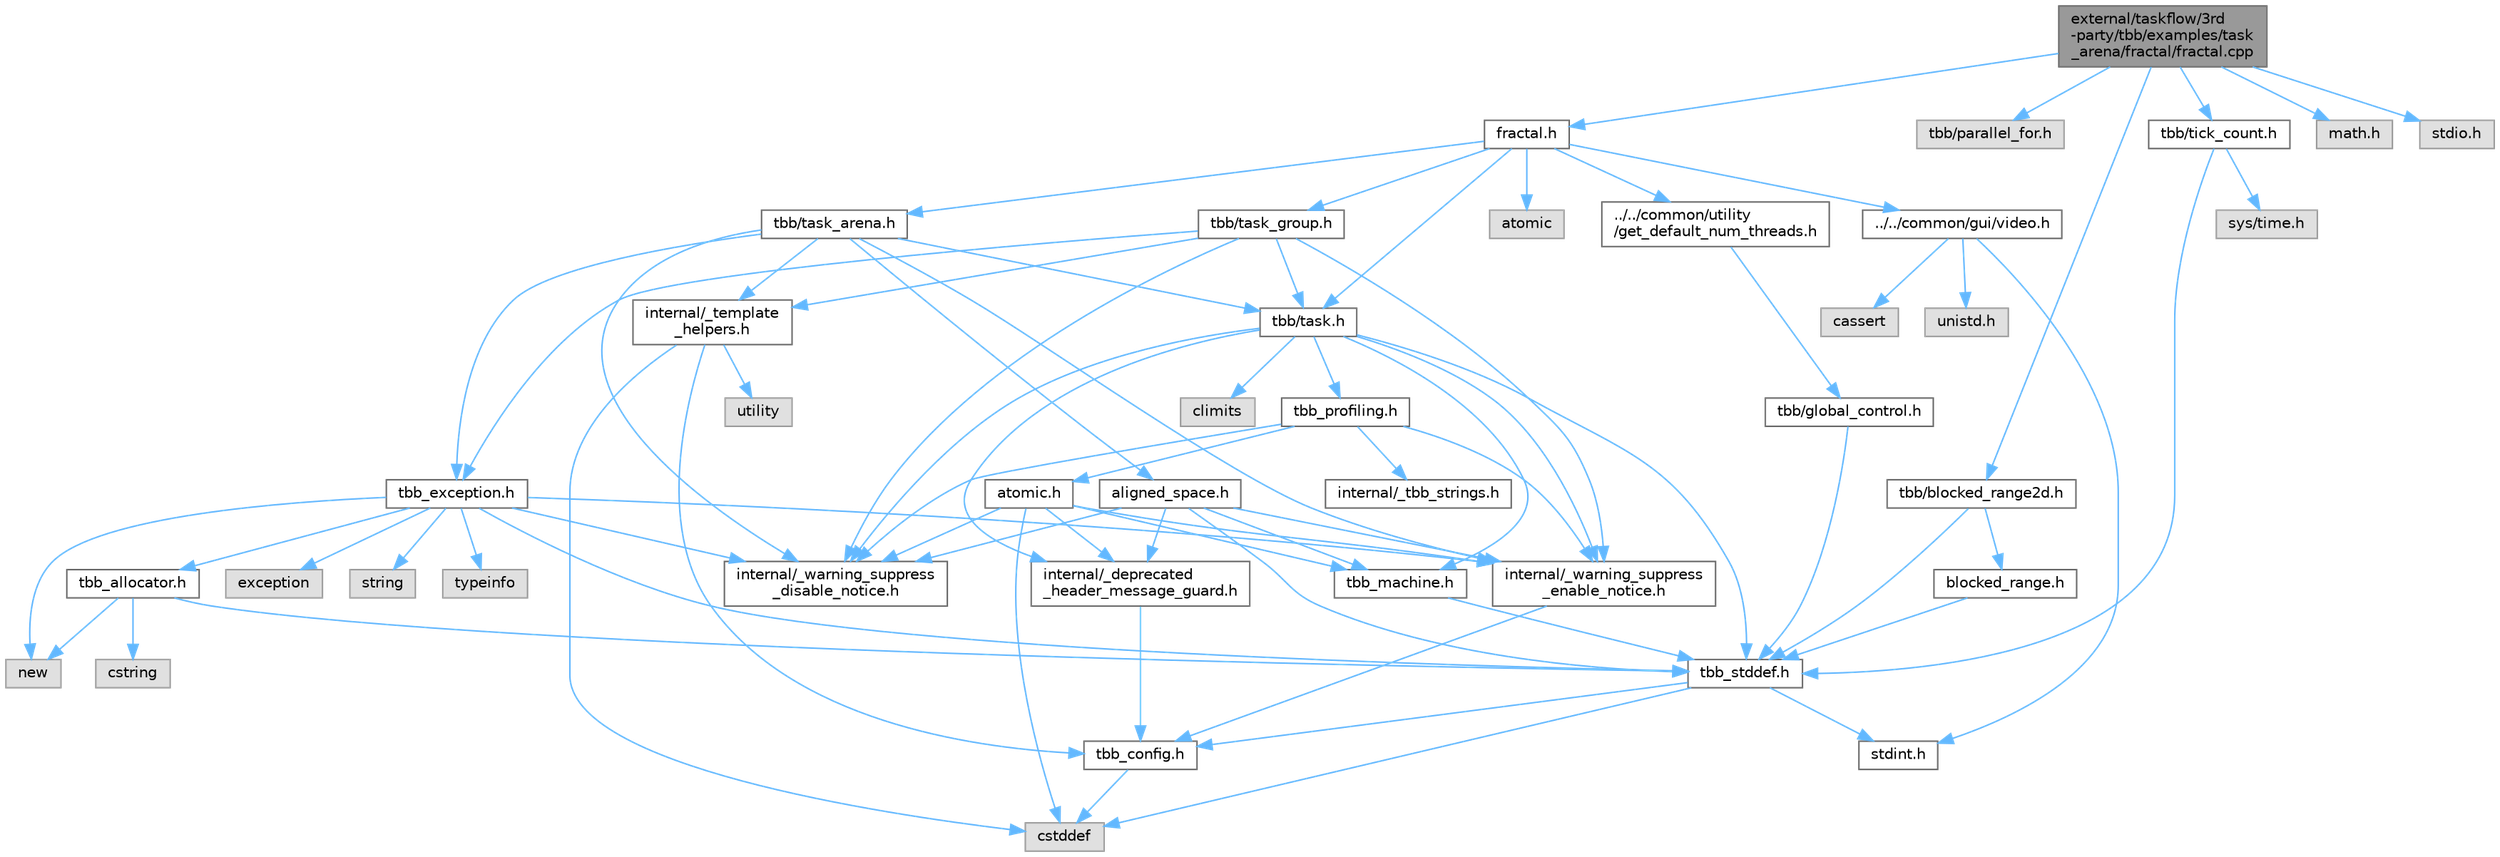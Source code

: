 digraph "external/taskflow/3rd-party/tbb/examples/task_arena/fractal/fractal.cpp"
{
 // LATEX_PDF_SIZE
  bgcolor="transparent";
  edge [fontname=Helvetica,fontsize=10,labelfontname=Helvetica,labelfontsize=10];
  node [fontname=Helvetica,fontsize=10,shape=box,height=0.2,width=0.4];
  Node1 [id="Node000001",label="external/taskflow/3rd\l-party/tbb/examples/task\l_arena/fractal/fractal.cpp",height=0.2,width=0.4,color="gray40", fillcolor="grey60", style="filled", fontcolor="black",tooltip=" "];
  Node1 -> Node2 [id="edge76_Node000001_Node000002",color="steelblue1",style="solid",tooltip=" "];
  Node2 [id="Node000002",label="fractal.h",height=0.2,width=0.4,color="grey40", fillcolor="white", style="filled",URL="$fractal_8h.html",tooltip=" "];
  Node2 -> Node3 [id="edge77_Node000002_Node000003",color="steelblue1",style="solid",tooltip=" "];
  Node3 [id="Node000003",label="atomic",height=0.2,width=0.4,color="grey60", fillcolor="#E0E0E0", style="filled",tooltip=" "];
  Node2 -> Node4 [id="edge78_Node000002_Node000004",color="steelblue1",style="solid",tooltip=" "];
  Node4 [id="Node000004",label="../../common/gui/video.h",height=0.2,width=0.4,color="grey40", fillcolor="white", style="filled",URL="$3rd-party_2tbb_2examples_2common_2gui_2video_8h.html",tooltip=" "];
  Node4 -> Node5 [id="edge79_Node000004_Node000005",color="steelblue1",style="solid",tooltip=" "];
  Node5 [id="Node000005",label="cassert",height=0.2,width=0.4,color="grey60", fillcolor="#E0E0E0", style="filled",tooltip=" "];
  Node4 -> Node6 [id="edge80_Node000004_Node000006",color="steelblue1",style="solid",tooltip=" "];
  Node6 [id="Node000006",label="stdint.h",height=0.2,width=0.4,color="grey40", fillcolor="white", style="filled",URL="$stdint_8h.html",tooltip=" "];
  Node4 -> Node7 [id="edge81_Node000004_Node000007",color="steelblue1",style="solid",tooltip=" "];
  Node7 [id="Node000007",label="unistd.h",height=0.2,width=0.4,color="grey60", fillcolor="#E0E0E0", style="filled",tooltip=" "];
  Node2 -> Node8 [id="edge82_Node000002_Node000008",color="steelblue1",style="solid",tooltip=" "];
  Node8 [id="Node000008",label="../../common/utility\l/get_default_num_threads.h",height=0.2,width=0.4,color="grey40", fillcolor="white", style="filled",URL="$get__default__num__threads_8h.html",tooltip=" "];
  Node8 -> Node9 [id="edge83_Node000008_Node000009",color="steelblue1",style="solid",tooltip=" "];
  Node9 [id="Node000009",label="tbb/global_control.h",height=0.2,width=0.4,color="grey40", fillcolor="white", style="filled",URL="$global__control_8h.html",tooltip=" "];
  Node9 -> Node10 [id="edge84_Node000009_Node000010",color="steelblue1",style="solid",tooltip=" "];
  Node10 [id="Node000010",label="tbb_stddef.h",height=0.2,width=0.4,color="grey40", fillcolor="white", style="filled",URL="$tbb__stddef_8h.html",tooltip=" "];
  Node10 -> Node11 [id="edge85_Node000010_Node000011",color="steelblue1",style="solid",tooltip=" "];
  Node11 [id="Node000011",label="tbb_config.h",height=0.2,width=0.4,color="grey40", fillcolor="white", style="filled",URL="$tbb__config_8h.html",tooltip=" "];
  Node11 -> Node12 [id="edge86_Node000011_Node000012",color="steelblue1",style="solid",tooltip=" "];
  Node12 [id="Node000012",label="cstddef",height=0.2,width=0.4,color="grey60", fillcolor="#E0E0E0", style="filled",tooltip=" "];
  Node10 -> Node12 [id="edge87_Node000010_Node000012",color="steelblue1",style="solid",tooltip=" "];
  Node10 -> Node6 [id="edge88_Node000010_Node000006",color="steelblue1",style="solid",tooltip=" "];
  Node2 -> Node13 [id="edge89_Node000002_Node000013",color="steelblue1",style="solid",tooltip=" "];
  Node13 [id="Node000013",label="tbb/task.h",height=0.2,width=0.4,color="grey40", fillcolor="white", style="filled",URL="$task_8h.html",tooltip=" "];
  Node13 -> Node14 [id="edge90_Node000013_Node000014",color="steelblue1",style="solid",tooltip=" "];
  Node14 [id="Node000014",label="internal/_deprecated\l_header_message_guard.h",height=0.2,width=0.4,color="grey40", fillcolor="white", style="filled",URL="$__deprecated__header__message__guard_8h.html",tooltip=" "];
  Node14 -> Node11 [id="edge91_Node000014_Node000011",color="steelblue1",style="solid",tooltip=" "];
  Node13 -> Node15 [id="edge92_Node000013_Node000015",color="steelblue1",style="solid",tooltip=" "];
  Node15 [id="Node000015",label="internal/_warning_suppress\l_enable_notice.h",height=0.2,width=0.4,color="grey40", fillcolor="white", style="filled",URL="$__warning__suppress__enable__notice_8h.html",tooltip=" "];
  Node15 -> Node11 [id="edge93_Node000015_Node000011",color="steelblue1",style="solid",tooltip=" "];
  Node13 -> Node10 [id="edge94_Node000013_Node000010",color="steelblue1",style="solid",tooltip=" "];
  Node13 -> Node16 [id="edge95_Node000013_Node000016",color="steelblue1",style="solid",tooltip=" "];
  Node16 [id="Node000016",label="tbb_machine.h",height=0.2,width=0.4,color="grey40", fillcolor="white", style="filled",URL="$tbb__machine_8h.html",tooltip=" "];
  Node16 -> Node10 [id="edge96_Node000016_Node000010",color="steelblue1",style="solid",tooltip=" "];
  Node13 -> Node17 [id="edge97_Node000013_Node000017",color="steelblue1",style="solid",tooltip=" "];
  Node17 [id="Node000017",label="tbb_profiling.h",height=0.2,width=0.4,color="grey40", fillcolor="white", style="filled",URL="$tbb__profiling_8h.html",tooltip=" "];
  Node17 -> Node15 [id="edge98_Node000017_Node000015",color="steelblue1",style="solid",tooltip=" "];
  Node17 -> Node18 [id="edge99_Node000017_Node000018",color="steelblue1",style="solid",tooltip=" "];
  Node18 [id="Node000018",label="internal/_tbb_strings.h",height=0.2,width=0.4,color="grey40", fillcolor="white", style="filled",URL="$__tbb__strings_8h.html",tooltip=" "];
  Node17 -> Node19 [id="edge100_Node000017_Node000019",color="steelblue1",style="solid",tooltip=" "];
  Node19 [id="Node000019",label="atomic.h",height=0.2,width=0.4,color="grey40", fillcolor="white", style="filled",URL="$external_2taskflow_23rd-party_2tbb_2include_2tbb_2atomic_8h.html",tooltip=" "];
  Node19 -> Node14 [id="edge101_Node000019_Node000014",color="steelblue1",style="solid",tooltip=" "];
  Node19 -> Node15 [id="edge102_Node000019_Node000015",color="steelblue1",style="solid",tooltip=" "];
  Node19 -> Node12 [id="edge103_Node000019_Node000012",color="steelblue1",style="solid",tooltip=" "];
  Node19 -> Node16 [id="edge104_Node000019_Node000016",color="steelblue1",style="solid",tooltip=" "];
  Node19 -> Node20 [id="edge105_Node000019_Node000020",color="steelblue1",style="solid",tooltip=" "];
  Node20 [id="Node000020",label="internal/_warning_suppress\l_disable_notice.h",height=0.2,width=0.4,color="grey40", fillcolor="white", style="filled",URL="$__warning__suppress__disable__notice_8h.html",tooltip=" "];
  Node17 -> Node20 [id="edge106_Node000017_Node000020",color="steelblue1",style="solid",tooltip=" "];
  Node13 -> Node21 [id="edge107_Node000013_Node000021",color="steelblue1",style="solid",tooltip=" "];
  Node21 [id="Node000021",label="climits",height=0.2,width=0.4,color="grey60", fillcolor="#E0E0E0", style="filled",tooltip=" "];
  Node13 -> Node20 [id="edge108_Node000013_Node000020",color="steelblue1",style="solid",tooltip=" "];
  Node2 -> Node22 [id="edge109_Node000002_Node000022",color="steelblue1",style="solid",tooltip=" "];
  Node22 [id="Node000022",label="tbb/task_arena.h",height=0.2,width=0.4,color="grey40", fillcolor="white", style="filled",URL="$task__arena_8h.html",tooltip=" "];
  Node22 -> Node15 [id="edge110_Node000022_Node000015",color="steelblue1",style="solid",tooltip=" "];
  Node22 -> Node13 [id="edge111_Node000022_Node000013",color="steelblue1",style="solid",tooltip=" "];
  Node22 -> Node23 [id="edge112_Node000022_Node000023",color="steelblue1",style="solid",tooltip=" "];
  Node23 [id="Node000023",label="tbb_exception.h",height=0.2,width=0.4,color="grey40", fillcolor="white", style="filled",URL="$tbb__exception_8h.html",tooltip=" "];
  Node23 -> Node15 [id="edge113_Node000023_Node000015",color="steelblue1",style="solid",tooltip=" "];
  Node23 -> Node10 [id="edge114_Node000023_Node000010",color="steelblue1",style="solid",tooltip=" "];
  Node23 -> Node24 [id="edge115_Node000023_Node000024",color="steelblue1",style="solid",tooltip=" "];
  Node24 [id="Node000024",label="exception",height=0.2,width=0.4,color="grey60", fillcolor="#E0E0E0", style="filled",tooltip=" "];
  Node23 -> Node25 [id="edge116_Node000023_Node000025",color="steelblue1",style="solid",tooltip=" "];
  Node25 [id="Node000025",label="new",height=0.2,width=0.4,color="grey60", fillcolor="#E0E0E0", style="filled",tooltip=" "];
  Node23 -> Node26 [id="edge117_Node000023_Node000026",color="steelblue1",style="solid",tooltip=" "];
  Node26 [id="Node000026",label="string",height=0.2,width=0.4,color="grey60", fillcolor="#E0E0E0", style="filled",tooltip=" "];
  Node23 -> Node27 [id="edge118_Node000023_Node000027",color="steelblue1",style="solid",tooltip=" "];
  Node27 [id="Node000027",label="tbb_allocator.h",height=0.2,width=0.4,color="grey40", fillcolor="white", style="filled",URL="$tbb__allocator_8h.html",tooltip=" "];
  Node27 -> Node10 [id="edge119_Node000027_Node000010",color="steelblue1",style="solid",tooltip=" "];
  Node27 -> Node25 [id="edge120_Node000027_Node000025",color="steelblue1",style="solid",tooltip=" "];
  Node27 -> Node28 [id="edge121_Node000027_Node000028",color="steelblue1",style="solid",tooltip=" "];
  Node28 [id="Node000028",label="cstring",height=0.2,width=0.4,color="grey60", fillcolor="#E0E0E0", style="filled",tooltip=" "];
  Node23 -> Node29 [id="edge122_Node000023_Node000029",color="steelblue1",style="solid",tooltip=" "];
  Node29 [id="Node000029",label="typeinfo",height=0.2,width=0.4,color="grey60", fillcolor="#E0E0E0", style="filled",tooltip=" "];
  Node23 -> Node20 [id="edge123_Node000023_Node000020",color="steelblue1",style="solid",tooltip=" "];
  Node22 -> Node30 [id="edge124_Node000022_Node000030",color="steelblue1",style="solid",tooltip=" "];
  Node30 [id="Node000030",label="internal/_template\l_helpers.h",height=0.2,width=0.4,color="grey40", fillcolor="white", style="filled",URL="$__template__helpers_8h.html",tooltip=" "];
  Node30 -> Node31 [id="edge125_Node000030_Node000031",color="steelblue1",style="solid",tooltip=" "];
  Node31 [id="Node000031",label="utility",height=0.2,width=0.4,color="grey60", fillcolor="#E0E0E0", style="filled",tooltip=" "];
  Node30 -> Node12 [id="edge126_Node000030_Node000012",color="steelblue1",style="solid",tooltip=" "];
  Node30 -> Node11 [id="edge127_Node000030_Node000011",color="steelblue1",style="solid",tooltip=" "];
  Node22 -> Node32 [id="edge128_Node000022_Node000032",color="steelblue1",style="solid",tooltip=" "];
  Node32 [id="Node000032",label="aligned_space.h",height=0.2,width=0.4,color="grey40", fillcolor="white", style="filled",URL="$aligned__space_8h.html",tooltip=" "];
  Node32 -> Node14 [id="edge129_Node000032_Node000014",color="steelblue1",style="solid",tooltip=" "];
  Node32 -> Node15 [id="edge130_Node000032_Node000015",color="steelblue1",style="solid",tooltip=" "];
  Node32 -> Node10 [id="edge131_Node000032_Node000010",color="steelblue1",style="solid",tooltip=" "];
  Node32 -> Node16 [id="edge132_Node000032_Node000016",color="steelblue1",style="solid",tooltip=" "];
  Node32 -> Node20 [id="edge133_Node000032_Node000020",color="steelblue1",style="solid",tooltip=" "];
  Node22 -> Node20 [id="edge134_Node000022_Node000020",color="steelblue1",style="solid",tooltip=" "];
  Node2 -> Node33 [id="edge135_Node000002_Node000033",color="steelblue1",style="solid",tooltip=" "];
  Node33 [id="Node000033",label="tbb/task_group.h",height=0.2,width=0.4,color="grey40", fillcolor="white", style="filled",URL="$task__group_8h.html",tooltip=" "];
  Node33 -> Node15 [id="edge136_Node000033_Node000015",color="steelblue1",style="solid",tooltip=" "];
  Node33 -> Node13 [id="edge137_Node000033_Node000013",color="steelblue1",style="solid",tooltip=" "];
  Node33 -> Node23 [id="edge138_Node000033_Node000023",color="steelblue1",style="solid",tooltip=" "];
  Node33 -> Node30 [id="edge139_Node000033_Node000030",color="steelblue1",style="solid",tooltip=" "];
  Node33 -> Node20 [id="edge140_Node000033_Node000020",color="steelblue1",style="solid",tooltip=" "];
  Node1 -> Node34 [id="edge141_Node000001_Node000034",color="steelblue1",style="solid",tooltip=" "];
  Node34 [id="Node000034",label="tbb/parallel_for.h",height=0.2,width=0.4,color="grey60", fillcolor="#E0E0E0", style="filled",tooltip=" "];
  Node1 -> Node35 [id="edge142_Node000001_Node000035",color="steelblue1",style="solid",tooltip=" "];
  Node35 [id="Node000035",label="tbb/blocked_range2d.h",height=0.2,width=0.4,color="grey40", fillcolor="white", style="filled",URL="$blocked__range2d_8h.html",tooltip=" "];
  Node35 -> Node10 [id="edge143_Node000035_Node000010",color="steelblue1",style="solid",tooltip=" "];
  Node35 -> Node36 [id="edge144_Node000035_Node000036",color="steelblue1",style="solid",tooltip=" "];
  Node36 [id="Node000036",label="blocked_range.h",height=0.2,width=0.4,color="grey40", fillcolor="white", style="filled",URL="$blocked__range_8h.html",tooltip=" "];
  Node36 -> Node10 [id="edge145_Node000036_Node000010",color="steelblue1",style="solid",tooltip=" "];
  Node1 -> Node37 [id="edge146_Node000001_Node000037",color="steelblue1",style="solid",tooltip=" "];
  Node37 [id="Node000037",label="tbb/tick_count.h",height=0.2,width=0.4,color="grey40", fillcolor="white", style="filled",URL="$tick__count_8h.html",tooltip=" "];
  Node37 -> Node10 [id="edge147_Node000037_Node000010",color="steelblue1",style="solid",tooltip=" "];
  Node37 -> Node38 [id="edge148_Node000037_Node000038",color="steelblue1",style="solid",tooltip=" "];
  Node38 [id="Node000038",label="sys/time.h",height=0.2,width=0.4,color="grey60", fillcolor="#E0E0E0", style="filled",tooltip=" "];
  Node1 -> Node39 [id="edge149_Node000001_Node000039",color="steelblue1",style="solid",tooltip=" "];
  Node39 [id="Node000039",label="math.h",height=0.2,width=0.4,color="grey60", fillcolor="#E0E0E0", style="filled",tooltip=" "];
  Node1 -> Node40 [id="edge150_Node000001_Node000040",color="steelblue1",style="solid",tooltip=" "];
  Node40 [id="Node000040",label="stdio.h",height=0.2,width=0.4,color="grey60", fillcolor="#E0E0E0", style="filled",tooltip=" "];
}
